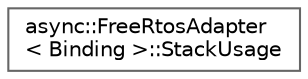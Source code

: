 digraph "Graphical Class Hierarchy"
{
 // LATEX_PDF_SIZE
  bgcolor="transparent";
  edge [fontname=Helvetica,fontsize=10,labelfontname=Helvetica,labelfontsize=10];
  node [fontname=Helvetica,fontsize=10,shape=box,height=0.2,width=0.4];
  rankdir="LR";
  Node0 [id="Node000000",label="async::FreeRtosAdapter\l\< Binding \>::StackUsage",height=0.2,width=0.4,color="grey40", fillcolor="white", style="filled",URL="$da/da6/structasync_1_1FreeRtosAdapter_1_1StackUsage.html",tooltip="Struct representing the stack usage for a specific task."];
}
